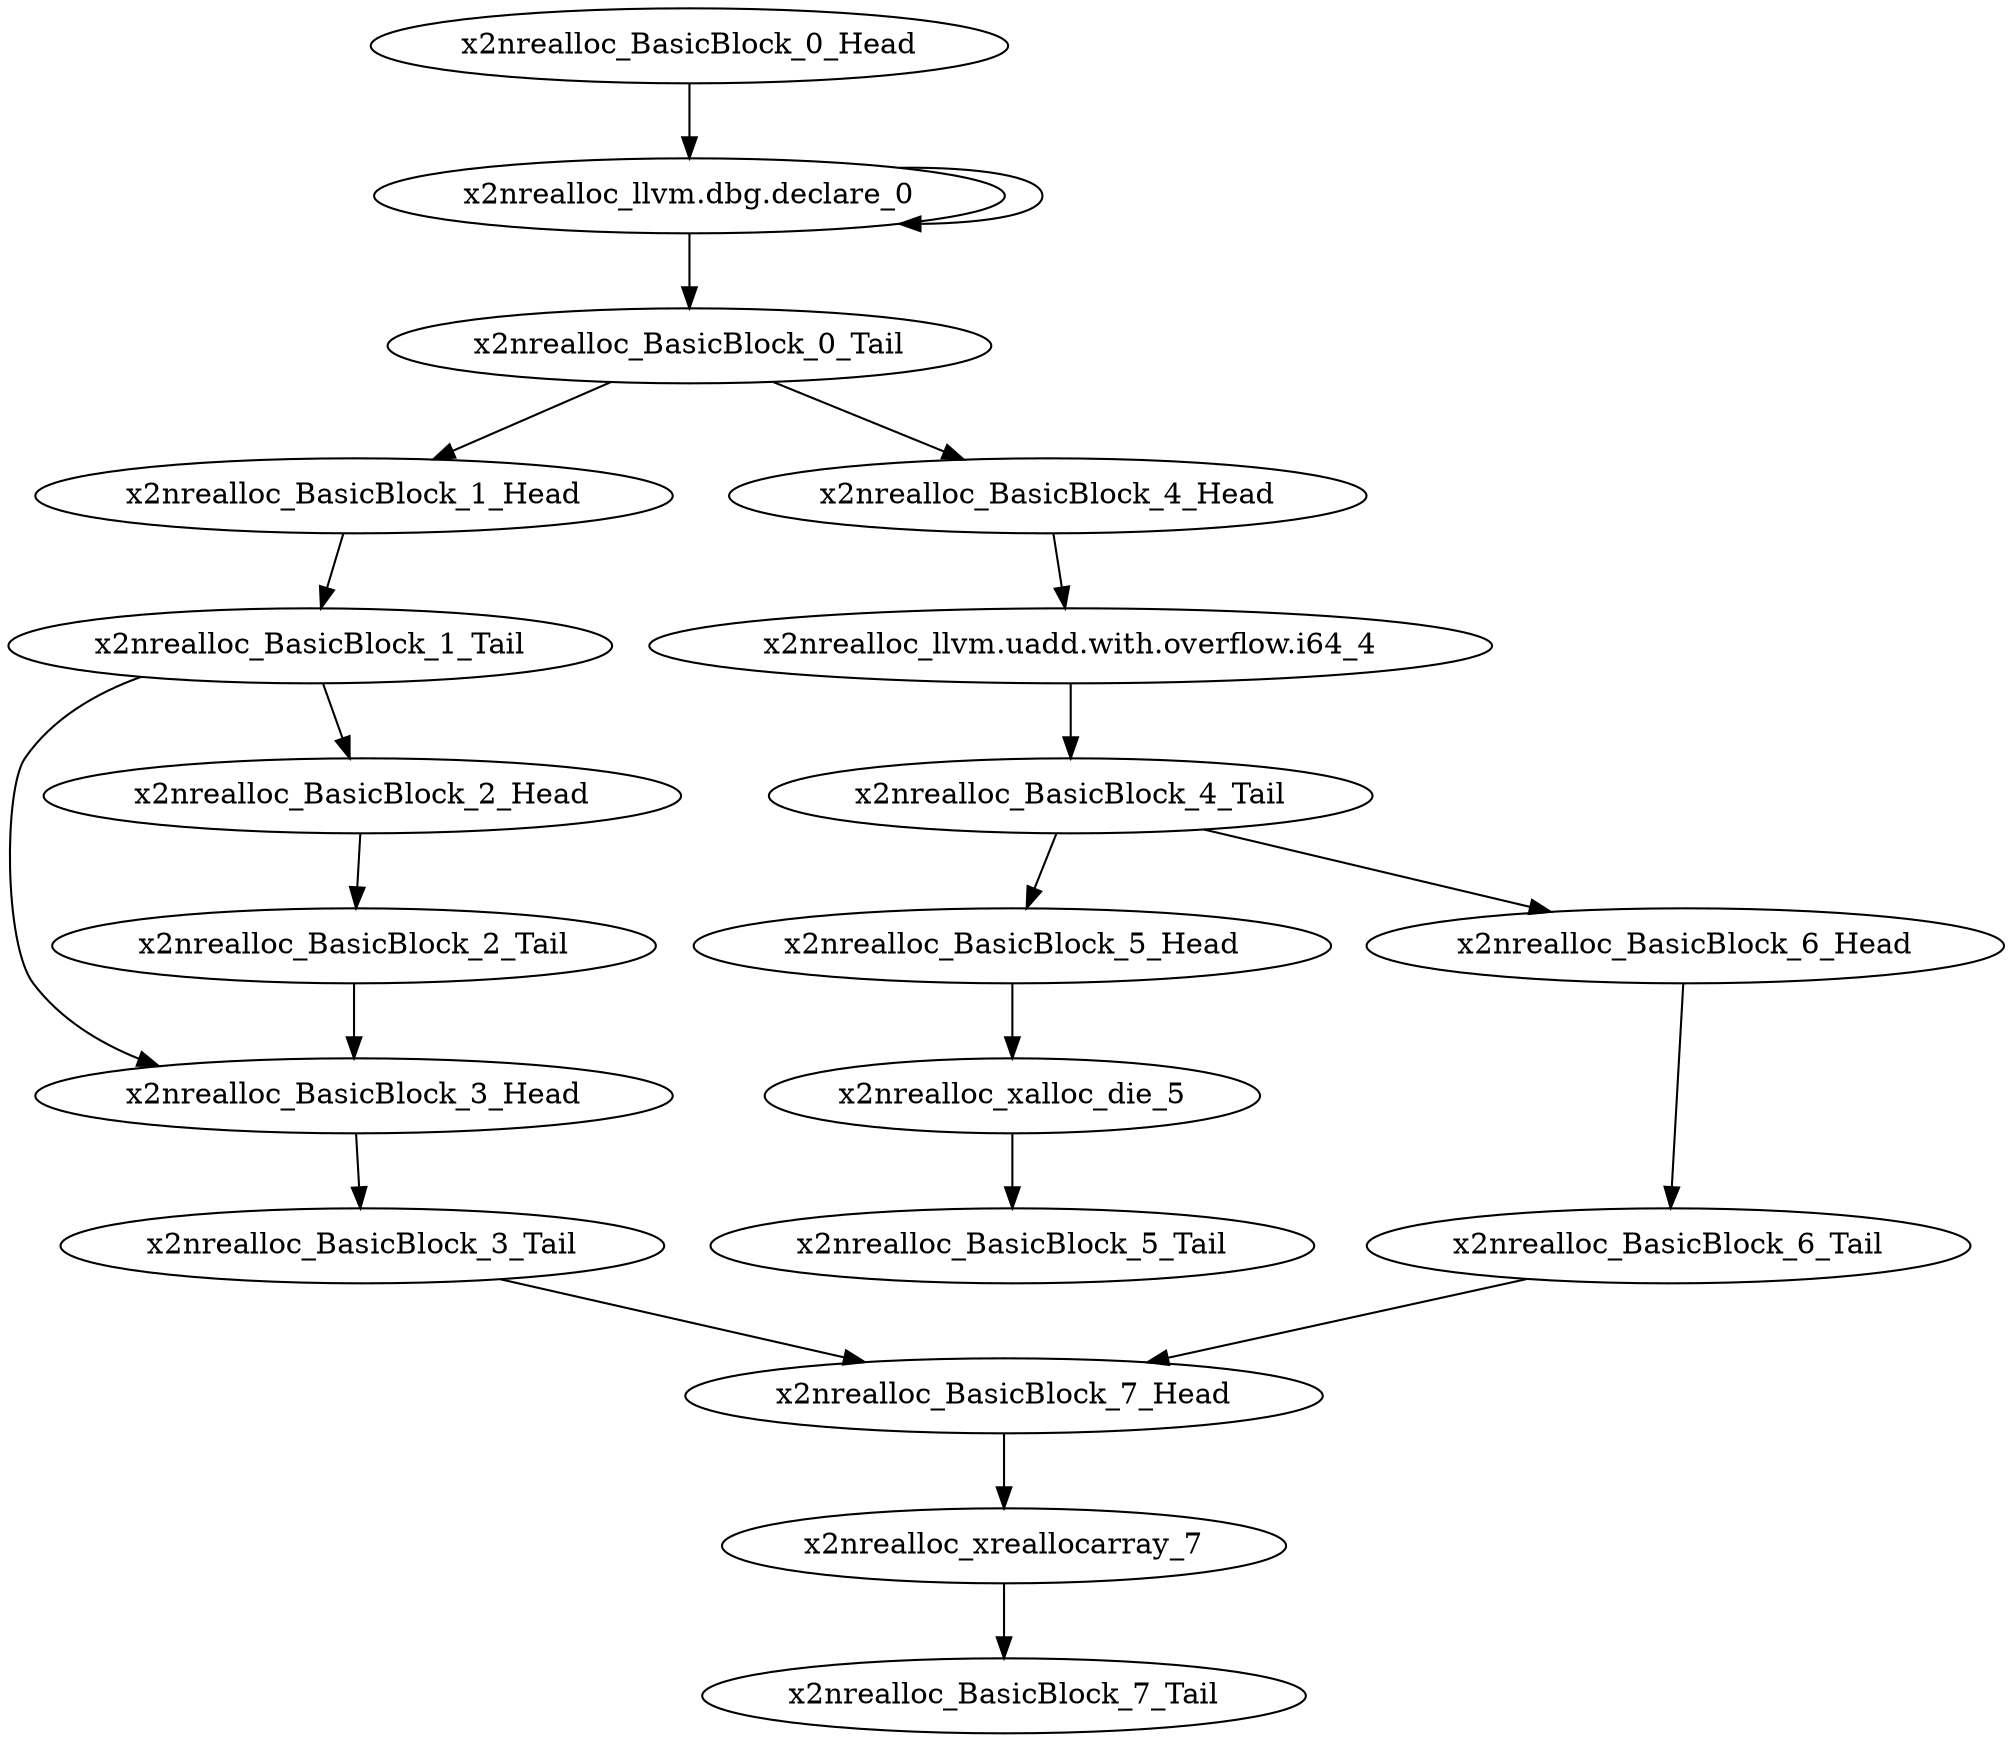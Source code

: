 digraph G {
    "x2nrealloc_BasicBlock_1_Tail" -> "x2nrealloc_BasicBlock_3_Head"
    "x2nrealloc_BasicBlock_1_Tail" -> "x2nrealloc_BasicBlock_2_Head"
    "x2nrealloc_BasicBlock_3_Head" -> "x2nrealloc_BasicBlock_3_Tail"
    "x2nrealloc_BasicBlock_7_Head" -> "x2nrealloc_xreallocarray_7"
    "x2nrealloc_xalloc_die_5" -> "x2nrealloc_BasicBlock_5_Tail"
    "x2nrealloc_BasicBlock_6_Tail" -> "x2nrealloc_BasicBlock_7_Head"
    "x2nrealloc_BasicBlock_2_Tail" -> "x2nrealloc_BasicBlock_3_Head"
    "x2nrealloc_llvm.dbg.declare_0" -> "x2nrealloc_llvm.dbg.declare_0"
    "x2nrealloc_llvm.dbg.declare_0" -> "x2nrealloc_BasicBlock_0_Tail"
    "x2nrealloc_BasicBlock_5_Head" -> "x2nrealloc_xalloc_die_5"
    "x2nrealloc_BasicBlock_2_Head" -> "x2nrealloc_BasicBlock_2_Tail"
    "x2nrealloc_BasicBlock_3_Tail" -> "x2nrealloc_BasicBlock_7_Head"
    "x2nrealloc_BasicBlock_6_Head" -> "x2nrealloc_BasicBlock_6_Tail"
    "x2nrealloc_BasicBlock_1_Head" -> "x2nrealloc_BasicBlock_1_Tail"
    "x2nrealloc_BasicBlock_4_Head" -> "x2nrealloc_llvm.uadd.with.overflow.i64_4"
    "x2nrealloc_BasicBlock_0_Head" -> "x2nrealloc_llvm.dbg.declare_0"
    "x2nrealloc_llvm.uadd.with.overflow.i64_4" -> "x2nrealloc_BasicBlock_4_Tail"
    "x2nrealloc_BasicBlock_4_Tail" -> "x2nrealloc_BasicBlock_5_Head"
    "x2nrealloc_BasicBlock_4_Tail" -> "x2nrealloc_BasicBlock_6_Head"
    "x2nrealloc_xreallocarray_7" -> "x2nrealloc_BasicBlock_7_Tail"
    "x2nrealloc_BasicBlock_0_Tail" -> "x2nrealloc_BasicBlock_1_Head"
    "x2nrealloc_BasicBlock_0_Tail" -> "x2nrealloc_BasicBlock_4_Head"
}

